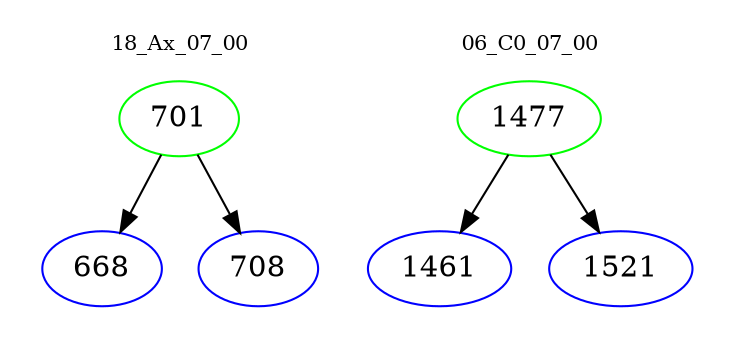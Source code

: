 digraph{
subgraph cluster_0 {
color = white
label = "18_Ax_07_00";
fontsize=10;
T0_701 [label="701", color="green"]
T0_701 -> T0_668 [color="black"]
T0_668 [label="668", color="blue"]
T0_701 -> T0_708 [color="black"]
T0_708 [label="708", color="blue"]
}
subgraph cluster_1 {
color = white
label = "06_C0_07_00";
fontsize=10;
T1_1477 [label="1477", color="green"]
T1_1477 -> T1_1461 [color="black"]
T1_1461 [label="1461", color="blue"]
T1_1477 -> T1_1521 [color="black"]
T1_1521 [label="1521", color="blue"]
}
}
